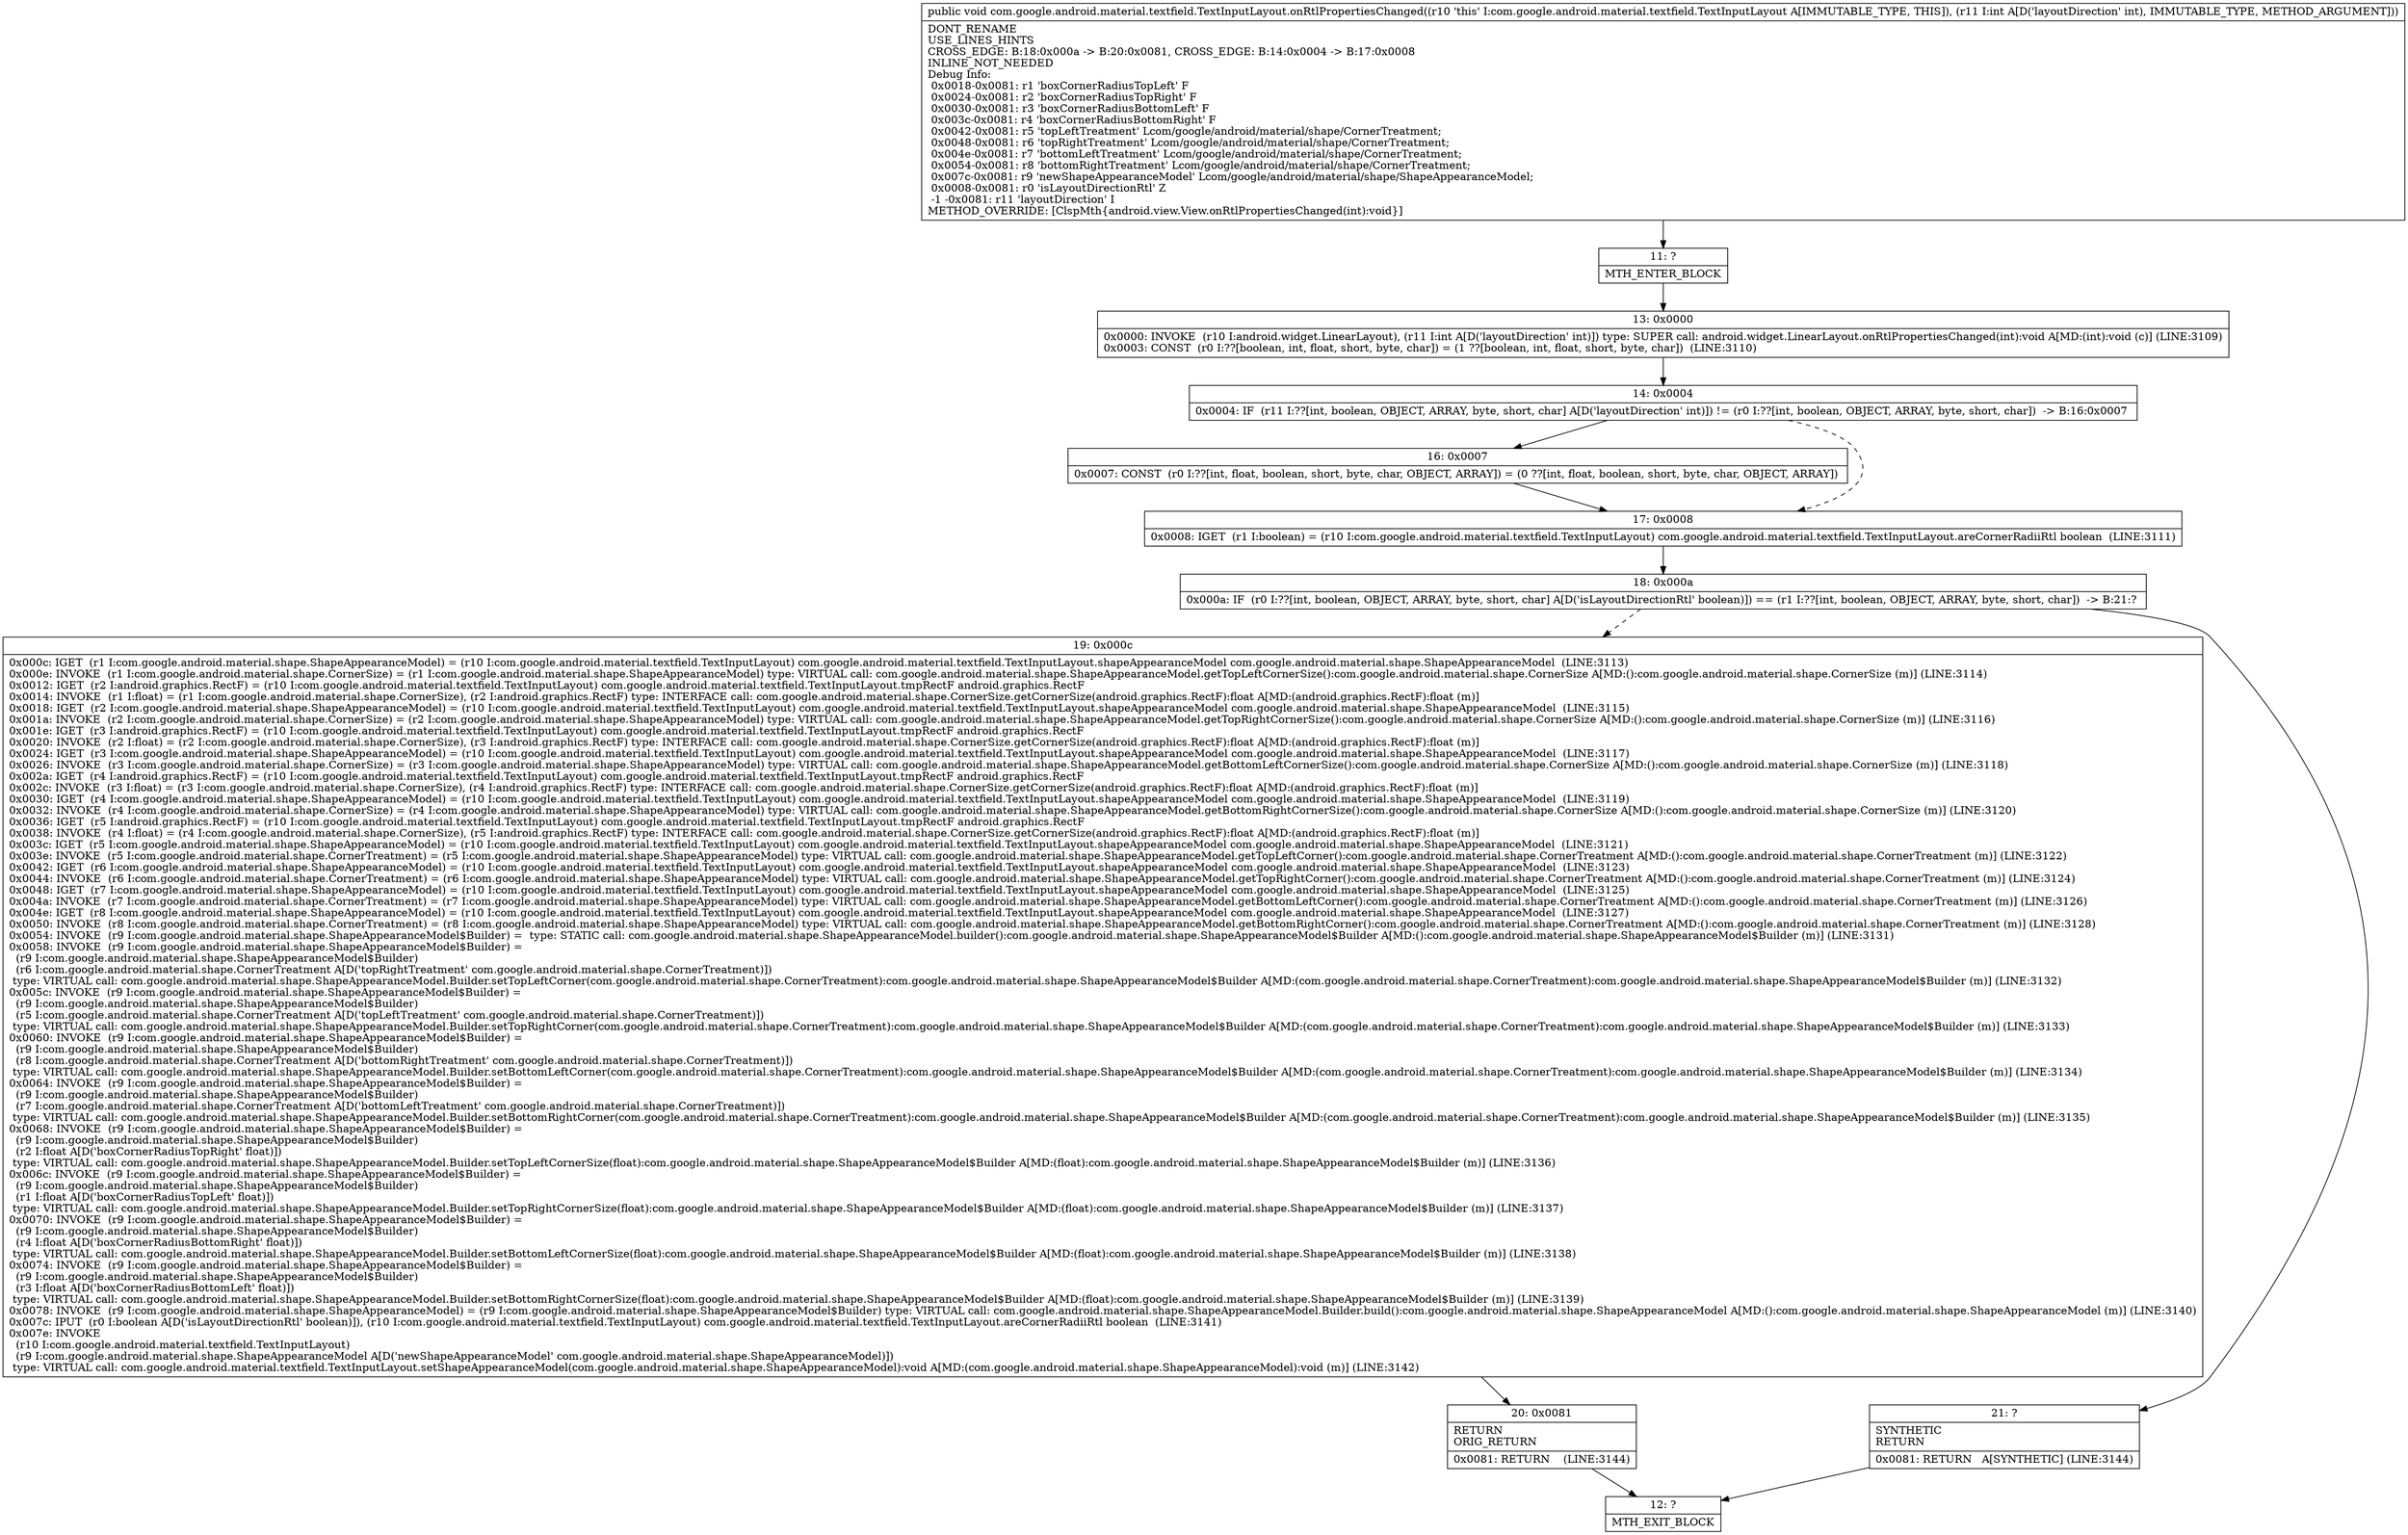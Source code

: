 digraph "CFG forcom.google.android.material.textfield.TextInputLayout.onRtlPropertiesChanged(I)V" {
Node_11 [shape=record,label="{11\:\ ?|MTH_ENTER_BLOCK\l}"];
Node_13 [shape=record,label="{13\:\ 0x0000|0x0000: INVOKE  (r10 I:android.widget.LinearLayout), (r11 I:int A[D('layoutDirection' int)]) type: SUPER call: android.widget.LinearLayout.onRtlPropertiesChanged(int):void A[MD:(int):void (c)] (LINE:3109)\l0x0003: CONST  (r0 I:??[boolean, int, float, short, byte, char]) = (1 ??[boolean, int, float, short, byte, char])  (LINE:3110)\l}"];
Node_14 [shape=record,label="{14\:\ 0x0004|0x0004: IF  (r11 I:??[int, boolean, OBJECT, ARRAY, byte, short, char] A[D('layoutDirection' int)]) != (r0 I:??[int, boolean, OBJECT, ARRAY, byte, short, char])  \-\> B:16:0x0007 \l}"];
Node_16 [shape=record,label="{16\:\ 0x0007|0x0007: CONST  (r0 I:??[int, float, boolean, short, byte, char, OBJECT, ARRAY]) = (0 ??[int, float, boolean, short, byte, char, OBJECT, ARRAY]) \l}"];
Node_17 [shape=record,label="{17\:\ 0x0008|0x0008: IGET  (r1 I:boolean) = (r10 I:com.google.android.material.textfield.TextInputLayout) com.google.android.material.textfield.TextInputLayout.areCornerRadiiRtl boolean  (LINE:3111)\l}"];
Node_18 [shape=record,label="{18\:\ 0x000a|0x000a: IF  (r0 I:??[int, boolean, OBJECT, ARRAY, byte, short, char] A[D('isLayoutDirectionRtl' boolean)]) == (r1 I:??[int, boolean, OBJECT, ARRAY, byte, short, char])  \-\> B:21:? \l}"];
Node_19 [shape=record,label="{19\:\ 0x000c|0x000c: IGET  (r1 I:com.google.android.material.shape.ShapeAppearanceModel) = (r10 I:com.google.android.material.textfield.TextInputLayout) com.google.android.material.textfield.TextInputLayout.shapeAppearanceModel com.google.android.material.shape.ShapeAppearanceModel  (LINE:3113)\l0x000e: INVOKE  (r1 I:com.google.android.material.shape.CornerSize) = (r1 I:com.google.android.material.shape.ShapeAppearanceModel) type: VIRTUAL call: com.google.android.material.shape.ShapeAppearanceModel.getTopLeftCornerSize():com.google.android.material.shape.CornerSize A[MD:():com.google.android.material.shape.CornerSize (m)] (LINE:3114)\l0x0012: IGET  (r2 I:android.graphics.RectF) = (r10 I:com.google.android.material.textfield.TextInputLayout) com.google.android.material.textfield.TextInputLayout.tmpRectF android.graphics.RectF \l0x0014: INVOKE  (r1 I:float) = (r1 I:com.google.android.material.shape.CornerSize), (r2 I:android.graphics.RectF) type: INTERFACE call: com.google.android.material.shape.CornerSize.getCornerSize(android.graphics.RectF):float A[MD:(android.graphics.RectF):float (m)]\l0x0018: IGET  (r2 I:com.google.android.material.shape.ShapeAppearanceModel) = (r10 I:com.google.android.material.textfield.TextInputLayout) com.google.android.material.textfield.TextInputLayout.shapeAppearanceModel com.google.android.material.shape.ShapeAppearanceModel  (LINE:3115)\l0x001a: INVOKE  (r2 I:com.google.android.material.shape.CornerSize) = (r2 I:com.google.android.material.shape.ShapeAppearanceModel) type: VIRTUAL call: com.google.android.material.shape.ShapeAppearanceModel.getTopRightCornerSize():com.google.android.material.shape.CornerSize A[MD:():com.google.android.material.shape.CornerSize (m)] (LINE:3116)\l0x001e: IGET  (r3 I:android.graphics.RectF) = (r10 I:com.google.android.material.textfield.TextInputLayout) com.google.android.material.textfield.TextInputLayout.tmpRectF android.graphics.RectF \l0x0020: INVOKE  (r2 I:float) = (r2 I:com.google.android.material.shape.CornerSize), (r3 I:android.graphics.RectF) type: INTERFACE call: com.google.android.material.shape.CornerSize.getCornerSize(android.graphics.RectF):float A[MD:(android.graphics.RectF):float (m)]\l0x0024: IGET  (r3 I:com.google.android.material.shape.ShapeAppearanceModel) = (r10 I:com.google.android.material.textfield.TextInputLayout) com.google.android.material.textfield.TextInputLayout.shapeAppearanceModel com.google.android.material.shape.ShapeAppearanceModel  (LINE:3117)\l0x0026: INVOKE  (r3 I:com.google.android.material.shape.CornerSize) = (r3 I:com.google.android.material.shape.ShapeAppearanceModel) type: VIRTUAL call: com.google.android.material.shape.ShapeAppearanceModel.getBottomLeftCornerSize():com.google.android.material.shape.CornerSize A[MD:():com.google.android.material.shape.CornerSize (m)] (LINE:3118)\l0x002a: IGET  (r4 I:android.graphics.RectF) = (r10 I:com.google.android.material.textfield.TextInputLayout) com.google.android.material.textfield.TextInputLayout.tmpRectF android.graphics.RectF \l0x002c: INVOKE  (r3 I:float) = (r3 I:com.google.android.material.shape.CornerSize), (r4 I:android.graphics.RectF) type: INTERFACE call: com.google.android.material.shape.CornerSize.getCornerSize(android.graphics.RectF):float A[MD:(android.graphics.RectF):float (m)]\l0x0030: IGET  (r4 I:com.google.android.material.shape.ShapeAppearanceModel) = (r10 I:com.google.android.material.textfield.TextInputLayout) com.google.android.material.textfield.TextInputLayout.shapeAppearanceModel com.google.android.material.shape.ShapeAppearanceModel  (LINE:3119)\l0x0032: INVOKE  (r4 I:com.google.android.material.shape.CornerSize) = (r4 I:com.google.android.material.shape.ShapeAppearanceModel) type: VIRTUAL call: com.google.android.material.shape.ShapeAppearanceModel.getBottomRightCornerSize():com.google.android.material.shape.CornerSize A[MD:():com.google.android.material.shape.CornerSize (m)] (LINE:3120)\l0x0036: IGET  (r5 I:android.graphics.RectF) = (r10 I:com.google.android.material.textfield.TextInputLayout) com.google.android.material.textfield.TextInputLayout.tmpRectF android.graphics.RectF \l0x0038: INVOKE  (r4 I:float) = (r4 I:com.google.android.material.shape.CornerSize), (r5 I:android.graphics.RectF) type: INTERFACE call: com.google.android.material.shape.CornerSize.getCornerSize(android.graphics.RectF):float A[MD:(android.graphics.RectF):float (m)]\l0x003c: IGET  (r5 I:com.google.android.material.shape.ShapeAppearanceModel) = (r10 I:com.google.android.material.textfield.TextInputLayout) com.google.android.material.textfield.TextInputLayout.shapeAppearanceModel com.google.android.material.shape.ShapeAppearanceModel  (LINE:3121)\l0x003e: INVOKE  (r5 I:com.google.android.material.shape.CornerTreatment) = (r5 I:com.google.android.material.shape.ShapeAppearanceModel) type: VIRTUAL call: com.google.android.material.shape.ShapeAppearanceModel.getTopLeftCorner():com.google.android.material.shape.CornerTreatment A[MD:():com.google.android.material.shape.CornerTreatment (m)] (LINE:3122)\l0x0042: IGET  (r6 I:com.google.android.material.shape.ShapeAppearanceModel) = (r10 I:com.google.android.material.textfield.TextInputLayout) com.google.android.material.textfield.TextInputLayout.shapeAppearanceModel com.google.android.material.shape.ShapeAppearanceModel  (LINE:3123)\l0x0044: INVOKE  (r6 I:com.google.android.material.shape.CornerTreatment) = (r6 I:com.google.android.material.shape.ShapeAppearanceModel) type: VIRTUAL call: com.google.android.material.shape.ShapeAppearanceModel.getTopRightCorner():com.google.android.material.shape.CornerTreatment A[MD:():com.google.android.material.shape.CornerTreatment (m)] (LINE:3124)\l0x0048: IGET  (r7 I:com.google.android.material.shape.ShapeAppearanceModel) = (r10 I:com.google.android.material.textfield.TextInputLayout) com.google.android.material.textfield.TextInputLayout.shapeAppearanceModel com.google.android.material.shape.ShapeAppearanceModel  (LINE:3125)\l0x004a: INVOKE  (r7 I:com.google.android.material.shape.CornerTreatment) = (r7 I:com.google.android.material.shape.ShapeAppearanceModel) type: VIRTUAL call: com.google.android.material.shape.ShapeAppearanceModel.getBottomLeftCorner():com.google.android.material.shape.CornerTreatment A[MD:():com.google.android.material.shape.CornerTreatment (m)] (LINE:3126)\l0x004e: IGET  (r8 I:com.google.android.material.shape.ShapeAppearanceModel) = (r10 I:com.google.android.material.textfield.TextInputLayout) com.google.android.material.textfield.TextInputLayout.shapeAppearanceModel com.google.android.material.shape.ShapeAppearanceModel  (LINE:3127)\l0x0050: INVOKE  (r8 I:com.google.android.material.shape.CornerTreatment) = (r8 I:com.google.android.material.shape.ShapeAppearanceModel) type: VIRTUAL call: com.google.android.material.shape.ShapeAppearanceModel.getBottomRightCorner():com.google.android.material.shape.CornerTreatment A[MD:():com.google.android.material.shape.CornerTreatment (m)] (LINE:3128)\l0x0054: INVOKE  (r9 I:com.google.android.material.shape.ShapeAppearanceModel$Builder) =  type: STATIC call: com.google.android.material.shape.ShapeAppearanceModel.builder():com.google.android.material.shape.ShapeAppearanceModel$Builder A[MD:():com.google.android.material.shape.ShapeAppearanceModel$Builder (m)] (LINE:3131)\l0x0058: INVOKE  (r9 I:com.google.android.material.shape.ShapeAppearanceModel$Builder) = \l  (r9 I:com.google.android.material.shape.ShapeAppearanceModel$Builder)\l  (r6 I:com.google.android.material.shape.CornerTreatment A[D('topRightTreatment' com.google.android.material.shape.CornerTreatment)])\l type: VIRTUAL call: com.google.android.material.shape.ShapeAppearanceModel.Builder.setTopLeftCorner(com.google.android.material.shape.CornerTreatment):com.google.android.material.shape.ShapeAppearanceModel$Builder A[MD:(com.google.android.material.shape.CornerTreatment):com.google.android.material.shape.ShapeAppearanceModel$Builder (m)] (LINE:3132)\l0x005c: INVOKE  (r9 I:com.google.android.material.shape.ShapeAppearanceModel$Builder) = \l  (r9 I:com.google.android.material.shape.ShapeAppearanceModel$Builder)\l  (r5 I:com.google.android.material.shape.CornerTreatment A[D('topLeftTreatment' com.google.android.material.shape.CornerTreatment)])\l type: VIRTUAL call: com.google.android.material.shape.ShapeAppearanceModel.Builder.setTopRightCorner(com.google.android.material.shape.CornerTreatment):com.google.android.material.shape.ShapeAppearanceModel$Builder A[MD:(com.google.android.material.shape.CornerTreatment):com.google.android.material.shape.ShapeAppearanceModel$Builder (m)] (LINE:3133)\l0x0060: INVOKE  (r9 I:com.google.android.material.shape.ShapeAppearanceModel$Builder) = \l  (r9 I:com.google.android.material.shape.ShapeAppearanceModel$Builder)\l  (r8 I:com.google.android.material.shape.CornerTreatment A[D('bottomRightTreatment' com.google.android.material.shape.CornerTreatment)])\l type: VIRTUAL call: com.google.android.material.shape.ShapeAppearanceModel.Builder.setBottomLeftCorner(com.google.android.material.shape.CornerTreatment):com.google.android.material.shape.ShapeAppearanceModel$Builder A[MD:(com.google.android.material.shape.CornerTreatment):com.google.android.material.shape.ShapeAppearanceModel$Builder (m)] (LINE:3134)\l0x0064: INVOKE  (r9 I:com.google.android.material.shape.ShapeAppearanceModel$Builder) = \l  (r9 I:com.google.android.material.shape.ShapeAppearanceModel$Builder)\l  (r7 I:com.google.android.material.shape.CornerTreatment A[D('bottomLeftTreatment' com.google.android.material.shape.CornerTreatment)])\l type: VIRTUAL call: com.google.android.material.shape.ShapeAppearanceModel.Builder.setBottomRightCorner(com.google.android.material.shape.CornerTreatment):com.google.android.material.shape.ShapeAppearanceModel$Builder A[MD:(com.google.android.material.shape.CornerTreatment):com.google.android.material.shape.ShapeAppearanceModel$Builder (m)] (LINE:3135)\l0x0068: INVOKE  (r9 I:com.google.android.material.shape.ShapeAppearanceModel$Builder) = \l  (r9 I:com.google.android.material.shape.ShapeAppearanceModel$Builder)\l  (r2 I:float A[D('boxCornerRadiusTopRight' float)])\l type: VIRTUAL call: com.google.android.material.shape.ShapeAppearanceModel.Builder.setTopLeftCornerSize(float):com.google.android.material.shape.ShapeAppearanceModel$Builder A[MD:(float):com.google.android.material.shape.ShapeAppearanceModel$Builder (m)] (LINE:3136)\l0x006c: INVOKE  (r9 I:com.google.android.material.shape.ShapeAppearanceModel$Builder) = \l  (r9 I:com.google.android.material.shape.ShapeAppearanceModel$Builder)\l  (r1 I:float A[D('boxCornerRadiusTopLeft' float)])\l type: VIRTUAL call: com.google.android.material.shape.ShapeAppearanceModel.Builder.setTopRightCornerSize(float):com.google.android.material.shape.ShapeAppearanceModel$Builder A[MD:(float):com.google.android.material.shape.ShapeAppearanceModel$Builder (m)] (LINE:3137)\l0x0070: INVOKE  (r9 I:com.google.android.material.shape.ShapeAppearanceModel$Builder) = \l  (r9 I:com.google.android.material.shape.ShapeAppearanceModel$Builder)\l  (r4 I:float A[D('boxCornerRadiusBottomRight' float)])\l type: VIRTUAL call: com.google.android.material.shape.ShapeAppearanceModel.Builder.setBottomLeftCornerSize(float):com.google.android.material.shape.ShapeAppearanceModel$Builder A[MD:(float):com.google.android.material.shape.ShapeAppearanceModel$Builder (m)] (LINE:3138)\l0x0074: INVOKE  (r9 I:com.google.android.material.shape.ShapeAppearanceModel$Builder) = \l  (r9 I:com.google.android.material.shape.ShapeAppearanceModel$Builder)\l  (r3 I:float A[D('boxCornerRadiusBottomLeft' float)])\l type: VIRTUAL call: com.google.android.material.shape.ShapeAppearanceModel.Builder.setBottomRightCornerSize(float):com.google.android.material.shape.ShapeAppearanceModel$Builder A[MD:(float):com.google.android.material.shape.ShapeAppearanceModel$Builder (m)] (LINE:3139)\l0x0078: INVOKE  (r9 I:com.google.android.material.shape.ShapeAppearanceModel) = (r9 I:com.google.android.material.shape.ShapeAppearanceModel$Builder) type: VIRTUAL call: com.google.android.material.shape.ShapeAppearanceModel.Builder.build():com.google.android.material.shape.ShapeAppearanceModel A[MD:():com.google.android.material.shape.ShapeAppearanceModel (m)] (LINE:3140)\l0x007c: IPUT  (r0 I:boolean A[D('isLayoutDirectionRtl' boolean)]), (r10 I:com.google.android.material.textfield.TextInputLayout) com.google.android.material.textfield.TextInputLayout.areCornerRadiiRtl boolean  (LINE:3141)\l0x007e: INVOKE  \l  (r10 I:com.google.android.material.textfield.TextInputLayout)\l  (r9 I:com.google.android.material.shape.ShapeAppearanceModel A[D('newShapeAppearanceModel' com.google.android.material.shape.ShapeAppearanceModel)])\l type: VIRTUAL call: com.google.android.material.textfield.TextInputLayout.setShapeAppearanceModel(com.google.android.material.shape.ShapeAppearanceModel):void A[MD:(com.google.android.material.shape.ShapeAppearanceModel):void (m)] (LINE:3142)\l}"];
Node_20 [shape=record,label="{20\:\ 0x0081|RETURN\lORIG_RETURN\l|0x0081: RETURN    (LINE:3144)\l}"];
Node_12 [shape=record,label="{12\:\ ?|MTH_EXIT_BLOCK\l}"];
Node_21 [shape=record,label="{21\:\ ?|SYNTHETIC\lRETURN\l|0x0081: RETURN   A[SYNTHETIC] (LINE:3144)\l}"];
MethodNode[shape=record,label="{public void com.google.android.material.textfield.TextInputLayout.onRtlPropertiesChanged((r10 'this' I:com.google.android.material.textfield.TextInputLayout A[IMMUTABLE_TYPE, THIS]), (r11 I:int A[D('layoutDirection' int), IMMUTABLE_TYPE, METHOD_ARGUMENT]))  | DONT_RENAME\lUSE_LINES_HINTS\lCROSS_EDGE: B:18:0x000a \-\> B:20:0x0081, CROSS_EDGE: B:14:0x0004 \-\> B:17:0x0008\lINLINE_NOT_NEEDED\lDebug Info:\l  0x0018\-0x0081: r1 'boxCornerRadiusTopLeft' F\l  0x0024\-0x0081: r2 'boxCornerRadiusTopRight' F\l  0x0030\-0x0081: r3 'boxCornerRadiusBottomLeft' F\l  0x003c\-0x0081: r4 'boxCornerRadiusBottomRight' F\l  0x0042\-0x0081: r5 'topLeftTreatment' Lcom\/google\/android\/material\/shape\/CornerTreatment;\l  0x0048\-0x0081: r6 'topRightTreatment' Lcom\/google\/android\/material\/shape\/CornerTreatment;\l  0x004e\-0x0081: r7 'bottomLeftTreatment' Lcom\/google\/android\/material\/shape\/CornerTreatment;\l  0x0054\-0x0081: r8 'bottomRightTreatment' Lcom\/google\/android\/material\/shape\/CornerTreatment;\l  0x007c\-0x0081: r9 'newShapeAppearanceModel' Lcom\/google\/android\/material\/shape\/ShapeAppearanceModel;\l  0x0008\-0x0081: r0 'isLayoutDirectionRtl' Z\l  \-1 \-0x0081: r11 'layoutDirection' I\lMETHOD_OVERRIDE: [ClspMth\{android.view.View.onRtlPropertiesChanged(int):void\}]\l}"];
MethodNode -> Node_11;Node_11 -> Node_13;
Node_13 -> Node_14;
Node_14 -> Node_16;
Node_14 -> Node_17[style=dashed];
Node_16 -> Node_17;
Node_17 -> Node_18;
Node_18 -> Node_19[style=dashed];
Node_18 -> Node_21;
Node_19 -> Node_20;
Node_20 -> Node_12;
Node_21 -> Node_12;
}

